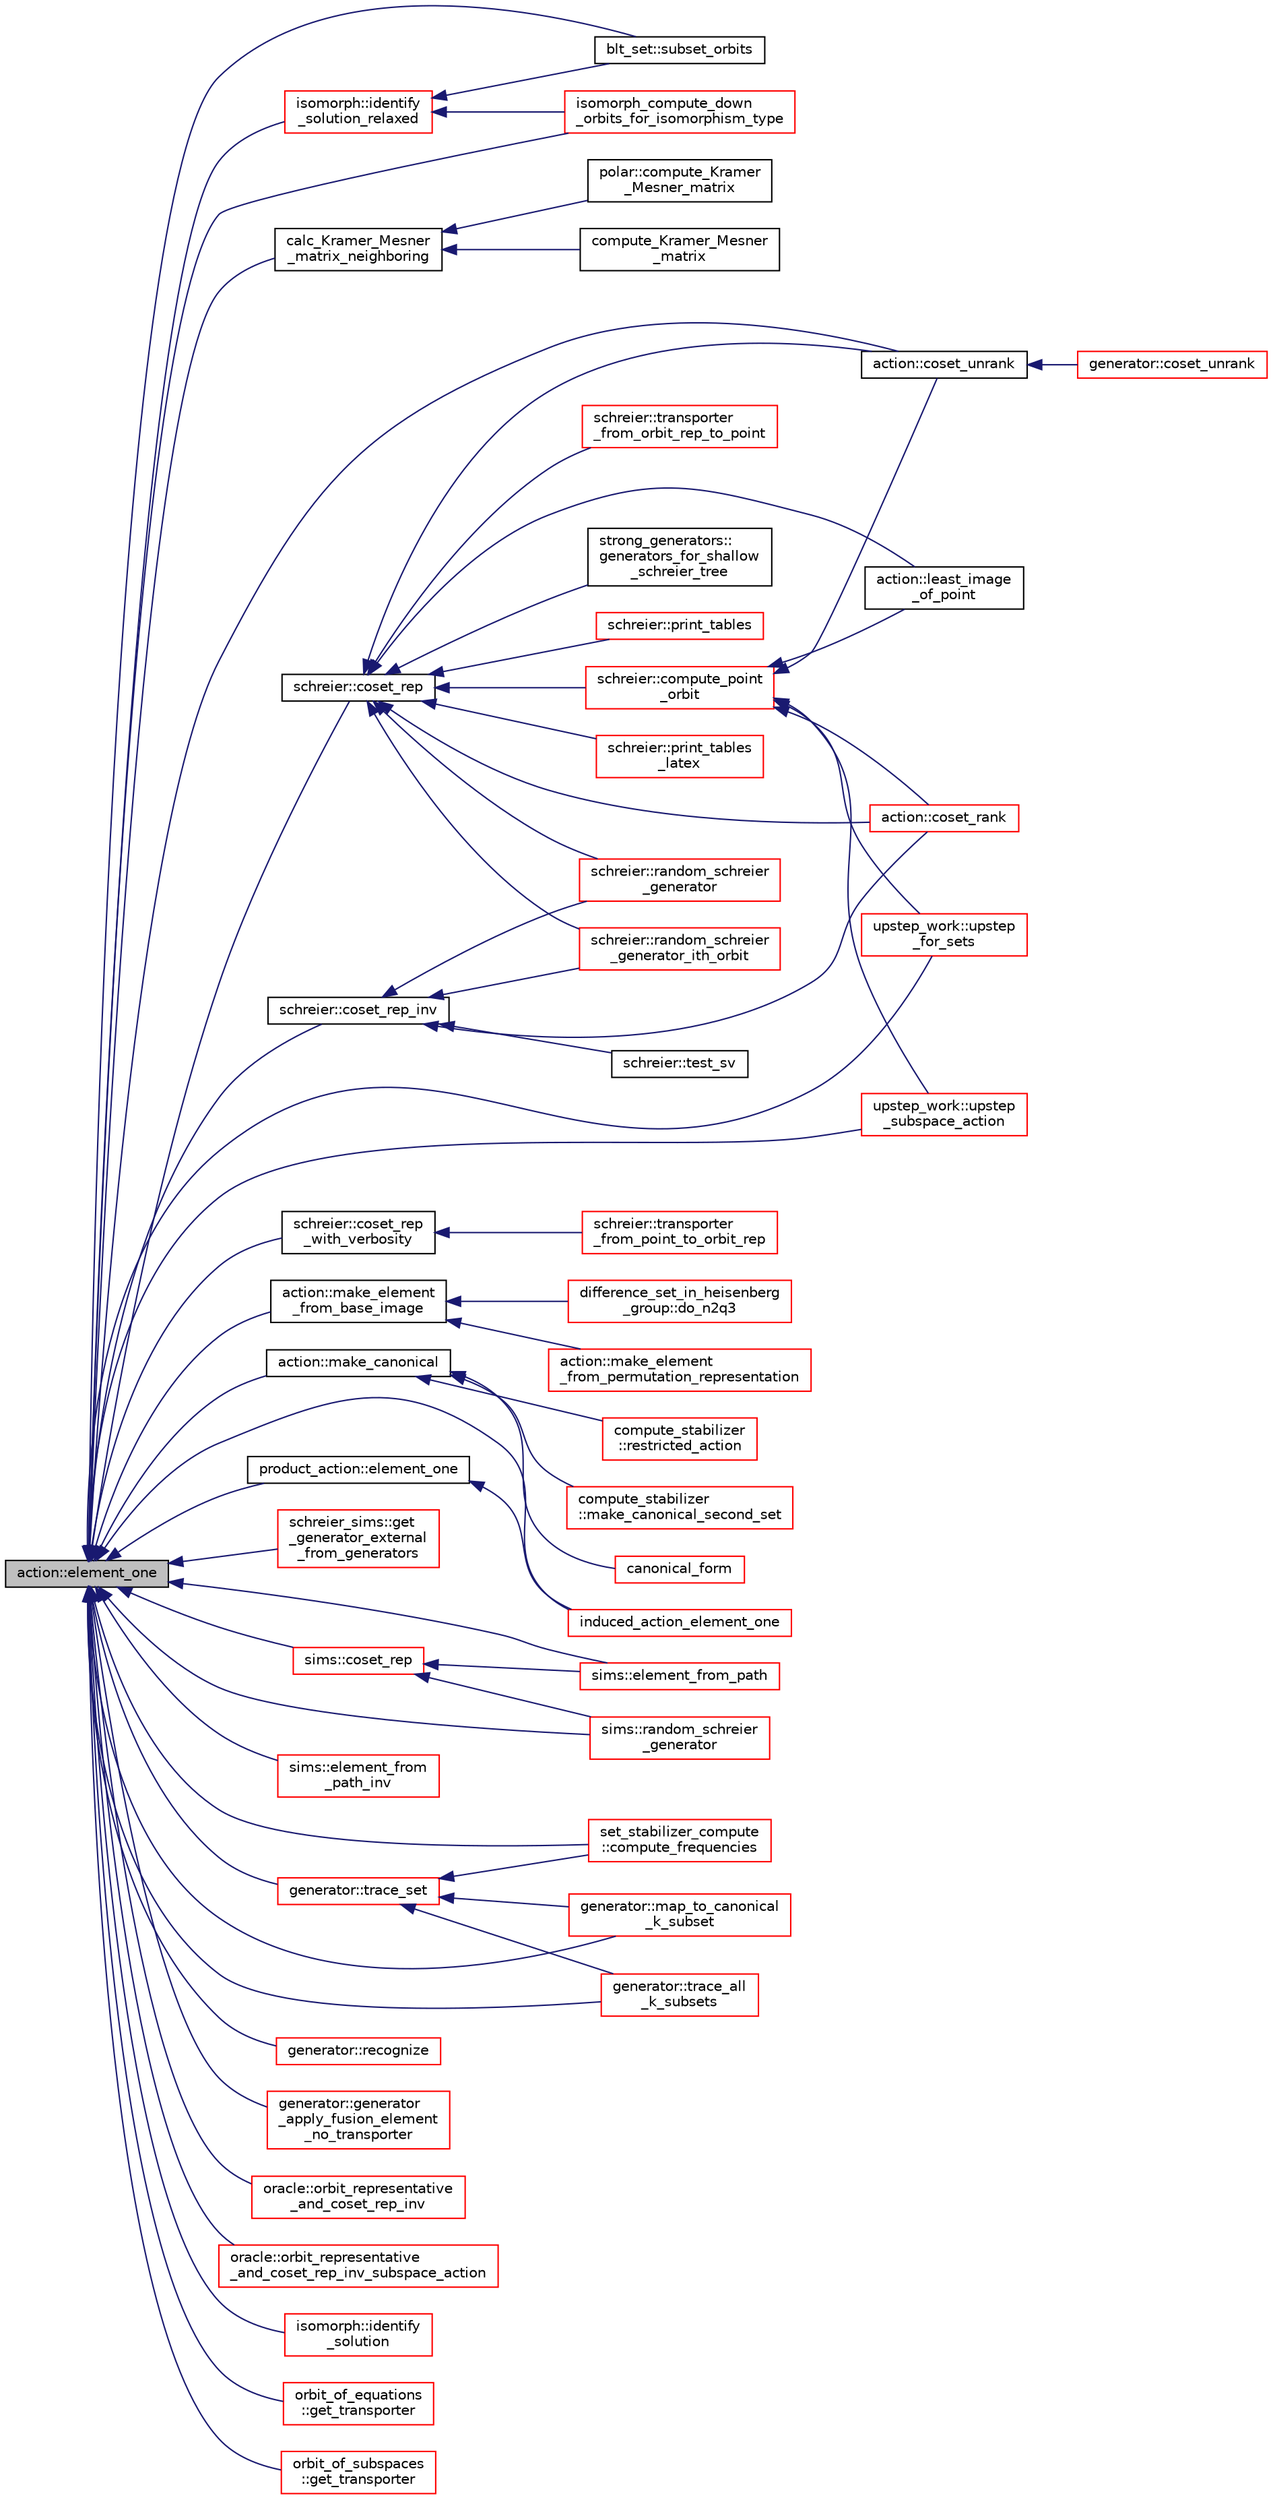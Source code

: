 digraph "action::element_one"
{
  edge [fontname="Helvetica",fontsize="10",labelfontname="Helvetica",labelfontsize="10"];
  node [fontname="Helvetica",fontsize="10",shape=record];
  rankdir="LR";
  Node6042 [label="action::element_one",height=0.2,width=0.4,color="black", fillcolor="grey75", style="filled", fontcolor="black"];
  Node6042 -> Node6043 [dir="back",color="midnightblue",fontsize="10",style="solid",fontname="Helvetica"];
  Node6043 [label="blt_set::subset_orbits",height=0.2,width=0.4,color="black", fillcolor="white", style="filled",URL="$d1/d3d/classblt__set.html#af8f79fc4346244acfa0e2c2d23c36993"];
  Node6042 -> Node6044 [dir="back",color="midnightblue",fontsize="10",style="solid",fontname="Helvetica"];
  Node6044 [label="calc_Kramer_Mesner\l_matrix_neighboring",height=0.2,width=0.4,color="black", fillcolor="white", style="filled",URL="$d3/dfb/discreta__global_8_c.html#a6b625d682466fc26907c21e23a378cf8"];
  Node6044 -> Node6045 [dir="back",color="midnightblue",fontsize="10",style="solid",fontname="Helvetica"];
  Node6045 [label="polar::compute_Kramer\l_Mesner_matrix",height=0.2,width=0.4,color="black", fillcolor="white", style="filled",URL="$da/d1c/classpolar.html#ad558a87988ec31179ccfde947e490381"];
  Node6044 -> Node6046 [dir="back",color="midnightblue",fontsize="10",style="solid",fontname="Helvetica"];
  Node6046 [label="compute_Kramer_Mesner\l_matrix",height=0.2,width=0.4,color="black", fillcolor="white", style="filled",URL="$d3/dfb/discreta__global_8_c.html#a549beed551d022bee89ffa9f959ec9fb"];
  Node6042 -> Node6047 [dir="back",color="midnightblue",fontsize="10",style="solid",fontname="Helvetica"];
  Node6047 [label="schreier::coset_rep",height=0.2,width=0.4,color="black", fillcolor="white", style="filled",URL="$d3/dd6/classschreier.html#a7889b8702372092df4fd05150ee8fdda"];
  Node6047 -> Node6048 [dir="back",color="midnightblue",fontsize="10",style="solid",fontname="Helvetica"];
  Node6048 [label="schreier::print_tables",height=0.2,width=0.4,color="red", fillcolor="white", style="filled",URL="$d3/dd6/classschreier.html#a5716ca3378149c1f21f642395d7831fb"];
  Node6047 -> Node6153 [dir="back",color="midnightblue",fontsize="10",style="solid",fontname="Helvetica"];
  Node6153 [label="schreier::print_tables\l_latex",height=0.2,width=0.4,color="red", fillcolor="white", style="filled",URL="$d3/dd6/classschreier.html#ae93a81953cef362ac7cec6f33b39eb6a"];
  Node6047 -> Node6155 [dir="back",color="midnightblue",fontsize="10",style="solid",fontname="Helvetica"];
  Node6155 [label="schreier::transporter\l_from_orbit_rep_to_point",height=0.2,width=0.4,color="red", fillcolor="white", style="filled",URL="$d3/dd6/classschreier.html#af3b4f9632d21b92be2dc87c98f8429f3"];
  Node6047 -> Node6165 [dir="back",color="midnightblue",fontsize="10",style="solid",fontname="Helvetica"];
  Node6165 [label="schreier::compute_point\l_orbit",height=0.2,width=0.4,color="red", fillcolor="white", style="filled",URL="$d3/dd6/classschreier.html#a429138e463c8c25dddd8557340ed9edd"];
  Node6165 -> Node6232 [dir="back",color="midnightblue",fontsize="10",style="solid",fontname="Helvetica"];
  Node6232 [label="action::least_image\l_of_point",height=0.2,width=0.4,color="black", fillcolor="white", style="filled",URL="$d2/d86/classaction.html#a5f37807b5b9d6f153814984fffd38bf3"];
  Node6165 -> Node6055 [dir="back",color="midnightblue",fontsize="10",style="solid",fontname="Helvetica"];
  Node6055 [label="action::coset_unrank",height=0.2,width=0.4,color="black", fillcolor="white", style="filled",URL="$d2/d86/classaction.html#aeabf488f671d4e77a8a892eb58d82b34"];
  Node6055 -> Node6056 [dir="back",color="midnightblue",fontsize="10",style="solid",fontname="Helvetica"];
  Node6056 [label="generator::coset_unrank",height=0.2,width=0.4,color="red", fillcolor="white", style="filled",URL="$d7/d73/classgenerator.html#a489f02ee804f130f666029a46020aaf6"];
  Node6165 -> Node6086 [dir="back",color="midnightblue",fontsize="10",style="solid",fontname="Helvetica"];
  Node6086 [label="action::coset_rank",height=0.2,width=0.4,color="red", fillcolor="white", style="filled",URL="$d2/d86/classaction.html#a5757c5b9562366be88526cc943c015e0"];
  Node6165 -> Node6236 [dir="back",color="midnightblue",fontsize="10",style="solid",fontname="Helvetica"];
  Node6236 [label="upstep_work::upstep\l_for_sets",height=0.2,width=0.4,color="red", fillcolor="white", style="filled",URL="$d2/dd6/classupstep__work.html#acbfe3d5e23c38c3dc8f5908e0bc5bf1b"];
  Node6165 -> Node6242 [dir="back",color="midnightblue",fontsize="10",style="solid",fontname="Helvetica"];
  Node6242 [label="upstep_work::upstep\l_subspace_action",height=0.2,width=0.4,color="red", fillcolor="white", style="filled",URL="$d2/dd6/classupstep__work.html#afd45c862c93f460a2e523f074d024529"];
  Node6047 -> Node6243 [dir="back",color="midnightblue",fontsize="10",style="solid",fontname="Helvetica"];
  Node6243 [label="schreier::random_schreier\l_generator_ith_orbit",height=0.2,width=0.4,color="red", fillcolor="white", style="filled",URL="$d3/dd6/classschreier.html#a285786eaa8f7e8d50d59c2335c549044"];
  Node6047 -> Node6252 [dir="back",color="midnightblue",fontsize="10",style="solid",fontname="Helvetica"];
  Node6252 [label="schreier::random_schreier\l_generator",height=0.2,width=0.4,color="red", fillcolor="white", style="filled",URL="$d3/dd6/classschreier.html#a0f5d195438630963accd737f56c1214f"];
  Node6047 -> Node6232 [dir="back",color="midnightblue",fontsize="10",style="solid",fontname="Helvetica"];
  Node6047 -> Node6055 [dir="back",color="midnightblue",fontsize="10",style="solid",fontname="Helvetica"];
  Node6047 -> Node6086 [dir="back",color="midnightblue",fontsize="10",style="solid",fontname="Helvetica"];
  Node6047 -> Node6215 [dir="back",color="midnightblue",fontsize="10",style="solid",fontname="Helvetica"];
  Node6215 [label="strong_generators::\lgenerators_for_shallow\l_schreier_tree",height=0.2,width=0.4,color="black", fillcolor="white", style="filled",URL="$dc/d09/classstrong__generators.html#a5d093b23261ef710325614ad5c497dbc"];
  Node6042 -> Node6254 [dir="back",color="midnightblue",fontsize="10",style="solid",fontname="Helvetica"];
  Node6254 [label="schreier::coset_rep\l_with_verbosity",height=0.2,width=0.4,color="black", fillcolor="white", style="filled",URL="$d3/dd6/classschreier.html#a963c4a208adb3b94fd3283dde080b4ef"];
  Node6254 -> Node6255 [dir="back",color="midnightblue",fontsize="10",style="solid",fontname="Helvetica"];
  Node6255 [label="schreier::transporter\l_from_point_to_orbit_rep",height=0.2,width=0.4,color="red", fillcolor="white", style="filled",URL="$d3/dd6/classschreier.html#a744c4deba9028908bc955ddfbfd6f424"];
  Node6042 -> Node6256 [dir="back",color="midnightblue",fontsize="10",style="solid",fontname="Helvetica"];
  Node6256 [label="schreier::coset_rep_inv",height=0.2,width=0.4,color="black", fillcolor="white", style="filled",URL="$d3/dd6/classschreier.html#a4b3a4e60ff456f94f3acf7c96acc40cc"];
  Node6256 -> Node6243 [dir="back",color="midnightblue",fontsize="10",style="solid",fontname="Helvetica"];
  Node6256 -> Node6252 [dir="back",color="midnightblue",fontsize="10",style="solid",fontname="Helvetica"];
  Node6256 -> Node6257 [dir="back",color="midnightblue",fontsize="10",style="solid",fontname="Helvetica"];
  Node6257 [label="schreier::test_sv",height=0.2,width=0.4,color="black", fillcolor="white", style="filled",URL="$d3/dd6/classschreier.html#a3126deca325fbd23f1b7f03a1ef89dae"];
  Node6256 -> Node6086 [dir="back",color="midnightblue",fontsize="10",style="solid",fontname="Helvetica"];
  Node6042 -> Node6258 [dir="back",color="midnightblue",fontsize="10",style="solid",fontname="Helvetica"];
  Node6258 [label="action::make_element\l_from_base_image",height=0.2,width=0.4,color="black", fillcolor="white", style="filled",URL="$d2/d86/classaction.html#a6ffd69c8c90b2d1019e441615ba6c3e1"];
  Node6258 -> Node6169 [dir="back",color="midnightblue",fontsize="10",style="solid",fontname="Helvetica"];
  Node6169 [label="difference_set_in_heisenberg\l_group::do_n2q3",height=0.2,width=0.4,color="red", fillcolor="white", style="filled",URL="$de/d8a/classdifference__set__in__heisenberg__group.html#aca82ff116dd5d17cfbb311e809b6d023"];
  Node6258 -> Node6259 [dir="back",color="midnightblue",fontsize="10",style="solid",fontname="Helvetica"];
  Node6259 [label="action::make_element\l_from_permutation_representation",height=0.2,width=0.4,color="red", fillcolor="white", style="filled",URL="$d2/d86/classaction.html#a949f7580f3b1263d7a73fe388c97afd2"];
  Node6042 -> Node6055 [dir="back",color="midnightblue",fontsize="10",style="solid",fontname="Helvetica"];
  Node6042 -> Node6262 [dir="back",color="midnightblue",fontsize="10",style="solid",fontname="Helvetica"];
  Node6262 [label="action::make_canonical",height=0.2,width=0.4,color="black", fillcolor="white", style="filled",URL="$d2/d86/classaction.html#ae20ff0b8d092d2eddf9b661fb8821fd2"];
  Node6262 -> Node6263 [dir="back",color="midnightblue",fontsize="10",style="solid",fontname="Helvetica"];
  Node6263 [label="canonical_form",height=0.2,width=0.4,color="red", fillcolor="white", style="filled",URL="$d0/de6/projective__space__main_8_c.html#a5f0f6b71cd402c5b41240c420e533e60"];
  Node6262 -> Node6267 [dir="back",color="midnightblue",fontsize="10",style="solid",fontname="Helvetica"];
  Node6267 [label="compute_stabilizer\l::restricted_action",height=0.2,width=0.4,color="red", fillcolor="white", style="filled",URL="$d8/d30/classcompute__stabilizer.html#a895df470da0ac14f812c3c4b6f2280b9"];
  Node6262 -> Node6268 [dir="back",color="midnightblue",fontsize="10",style="solid",fontname="Helvetica"];
  Node6268 [label="compute_stabilizer\l::make_canonical_second_set",height=0.2,width=0.4,color="red", fillcolor="white", style="filled",URL="$d8/d30/classcompute__stabilizer.html#aa33f9b1e4823afd5196eec36d3082084"];
  Node6042 -> Node6271 [dir="back",color="midnightblue",fontsize="10",style="solid",fontname="Helvetica"];
  Node6271 [label="induced_action_element_one",height=0.2,width=0.4,color="red", fillcolor="white", style="filled",URL="$d3/d27/interface_8_c.html#a11ad8abff8304e30e16403a1975a8aab"];
  Node6042 -> Node6352 [dir="back",color="midnightblue",fontsize="10",style="solid",fontname="Helvetica"];
  Node6352 [label="schreier_sims::get\l_generator_external\l_from_generators",height=0.2,width=0.4,color="red", fillcolor="white", style="filled",URL="$d0/da8/classschreier__sims.html#aa8e231e521286bc3e81f42ad850514df"];
  Node6042 -> Node6357 [dir="back",color="midnightblue",fontsize="10",style="solid",fontname="Helvetica"];
  Node6357 [label="sims::element_from_path",height=0.2,width=0.4,color="red", fillcolor="white", style="filled",URL="$d9/df3/classsims.html#a4a9bc25b1b8e61ba34d6d3d9f9fb8ab8"];
  Node6042 -> Node6433 [dir="back",color="midnightblue",fontsize="10",style="solid",fontname="Helvetica"];
  Node6433 [label="sims::element_from\l_path_inv",height=0.2,width=0.4,color="red", fillcolor="white", style="filled",URL="$d9/df3/classsims.html#affad99d2bb7ef403201daefaeccb4f79"];
  Node6042 -> Node6435 [dir="back",color="midnightblue",fontsize="10",style="solid",fontname="Helvetica"];
  Node6435 [label="sims::coset_rep",height=0.2,width=0.4,color="red", fillcolor="white", style="filled",URL="$d9/df3/classsims.html#a3d669dba4d005cd2399388f27f44cd04"];
  Node6435 -> Node6357 [dir="back",color="midnightblue",fontsize="10",style="solid",fontname="Helvetica"];
  Node6435 -> Node6461 [dir="back",color="midnightblue",fontsize="10",style="solid",fontname="Helvetica"];
  Node6461 [label="sims::random_schreier\l_generator",height=0.2,width=0.4,color="red", fillcolor="white", style="filled",URL="$d9/df3/classsims.html#aaa77048e586c36a7639fa61ff66e0a23"];
  Node6042 -> Node6461 [dir="back",color="midnightblue",fontsize="10",style="solid",fontname="Helvetica"];
  Node6042 -> Node6463 [dir="back",color="midnightblue",fontsize="10",style="solid",fontname="Helvetica"];
  Node6463 [label="product_action::element_one",height=0.2,width=0.4,color="black", fillcolor="white", style="filled",URL="$d8/d74/classproduct__action.html#a3b367662c854bb83763d5347c193f203"];
  Node6463 -> Node6271 [dir="back",color="midnightblue",fontsize="10",style="solid",fontname="Helvetica"];
  Node6042 -> Node6464 [dir="back",color="midnightblue",fontsize="10",style="solid",fontname="Helvetica"];
  Node6464 [label="set_stabilizer_compute\l::compute_frequencies",height=0.2,width=0.4,color="red", fillcolor="white", style="filled",URL="$d8/dc6/classset__stabilizer__compute.html#a459b73693d4f42700e03475f378c7e55"];
  Node6042 -> Node6465 [dir="back",color="midnightblue",fontsize="10",style="solid",fontname="Helvetica"];
  Node6465 [label="generator::map_to_canonical\l_k_subset",height=0.2,width=0.4,color="red", fillcolor="white", style="filled",URL="$d7/d73/classgenerator.html#acb86c3093119ba960ff942427d86f4e6"];
  Node6042 -> Node6468 [dir="back",color="midnightblue",fontsize="10",style="solid",fontname="Helvetica"];
  Node6468 [label="generator::trace_all\l_k_subsets",height=0.2,width=0.4,color="red", fillcolor="white", style="filled",URL="$d7/d73/classgenerator.html#a1fd0b36d851eb2d4e9042b8a25b951c0"];
  Node6042 -> Node6471 [dir="back",color="midnightblue",fontsize="10",style="solid",fontname="Helvetica"];
  Node6471 [label="generator::recognize",height=0.2,width=0.4,color="red", fillcolor="white", style="filled",URL="$d7/d73/classgenerator.html#af66181ff25114246dbf149f92772cc85"];
  Node6042 -> Node6476 [dir="back",color="midnightblue",fontsize="10",style="solid",fontname="Helvetica"];
  Node6476 [label="generator::generator\l_apply_fusion_element\l_no_transporter",height=0.2,width=0.4,color="red", fillcolor="white", style="filled",URL="$d7/d73/classgenerator.html#af24208532adef9662cb46fbb57daa0f5"];
  Node6042 -> Node6478 [dir="back",color="midnightblue",fontsize="10",style="solid",fontname="Helvetica"];
  Node6478 [label="generator::trace_set",height=0.2,width=0.4,color="red", fillcolor="white", style="filled",URL="$d7/d73/classgenerator.html#ae34b55cbb999d9b2aa9dacc8748de0b2"];
  Node6478 -> Node6464 [dir="back",color="midnightblue",fontsize="10",style="solid",fontname="Helvetica"];
  Node6478 -> Node6465 [dir="back",color="midnightblue",fontsize="10",style="solid",fontname="Helvetica"];
  Node6478 -> Node6468 [dir="back",color="midnightblue",fontsize="10",style="solid",fontname="Helvetica"];
  Node6042 -> Node6501 [dir="back",color="midnightblue",fontsize="10",style="solid",fontname="Helvetica"];
  Node6501 [label="oracle::orbit_representative\l_and_coset_rep_inv",height=0.2,width=0.4,color="red", fillcolor="white", style="filled",URL="$d7/da7/classoracle.html#a23122443f9bee6b7bc4e3d4bdee56bcf"];
  Node6042 -> Node6283 [dir="back",color="midnightblue",fontsize="10",style="solid",fontname="Helvetica"];
  Node6283 [label="oracle::orbit_representative\l_and_coset_rep_inv_subspace_action",height=0.2,width=0.4,color="red", fillcolor="white", style="filled",URL="$d7/da7/classoracle.html#a5a4d27cde89e99450305410536b51915"];
  Node6042 -> Node6236 [dir="back",color="midnightblue",fontsize="10",style="solid",fontname="Helvetica"];
  Node6042 -> Node6242 [dir="back",color="midnightblue",fontsize="10",style="solid",fontname="Helvetica"];
  Node6042 -> Node6134 [dir="back",color="midnightblue",fontsize="10",style="solid",fontname="Helvetica"];
  Node6134 [label="isomorph_compute_down\l_orbits_for_isomorphism_type",height=0.2,width=0.4,color="red", fillcolor="white", style="filled",URL="$d4/d7e/isomorph__global_8_c.html#a13519b3a5d3b5ceb26b4bec6736b0086"];
  Node6042 -> Node6502 [dir="back",color="midnightblue",fontsize="10",style="solid",fontname="Helvetica"];
  Node6502 [label="isomorph::identify\l_solution_relaxed",height=0.2,width=0.4,color="red", fillcolor="white", style="filled",URL="$d3/d5f/classisomorph.html#a8c36c61c16700d8e570f71f84a4aabc6"];
  Node6502 -> Node6043 [dir="back",color="midnightblue",fontsize="10",style="solid",fontname="Helvetica"];
  Node6502 -> Node6134 [dir="back",color="midnightblue",fontsize="10",style="solid",fontname="Helvetica"];
  Node6042 -> Node6503 [dir="back",color="midnightblue",fontsize="10",style="solid",fontname="Helvetica"];
  Node6503 [label="isomorph::identify\l_solution",height=0.2,width=0.4,color="red", fillcolor="white", style="filled",URL="$d3/d5f/classisomorph.html#abc63d2e561a6209e32c47d8486c9a67e"];
  Node6042 -> Node6510 [dir="back",color="midnightblue",fontsize="10",style="solid",fontname="Helvetica"];
  Node6510 [label="orbit_of_equations\l::get_transporter",height=0.2,width=0.4,color="red", fillcolor="white", style="filled",URL="$dd/d23/classorbit__of__equations.html#ab111a24e2fd61274995f81a1c20a7029"];
  Node6042 -> Node6512 [dir="back",color="midnightblue",fontsize="10",style="solid",fontname="Helvetica"];
  Node6512 [label="orbit_of_subspaces\l::get_transporter",height=0.2,width=0.4,color="red", fillcolor="white", style="filled",URL="$d5/d64/classorbit__of__subspaces.html#a8a12bc95bd872bc86e026ea09b9dd396"];
}
